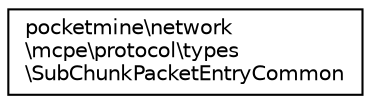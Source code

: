digraph "Graphical Class Hierarchy"
{
 // INTERACTIVE_SVG=YES
 // LATEX_PDF_SIZE
  edge [fontname="Helvetica",fontsize="10",labelfontname="Helvetica",labelfontsize="10"];
  node [fontname="Helvetica",fontsize="10",shape=record];
  rankdir="LR";
  Node0 [label="pocketmine\\network\l\\mcpe\\protocol\\types\l\\SubChunkPacketEntryCommon",height=0.2,width=0.4,color="black", fillcolor="white", style="filled",URL="$da/d1e/classpocketmine_1_1network_1_1mcpe_1_1protocol_1_1types_1_1_sub_chunk_packet_entry_common.html",tooltip=" "];
}
